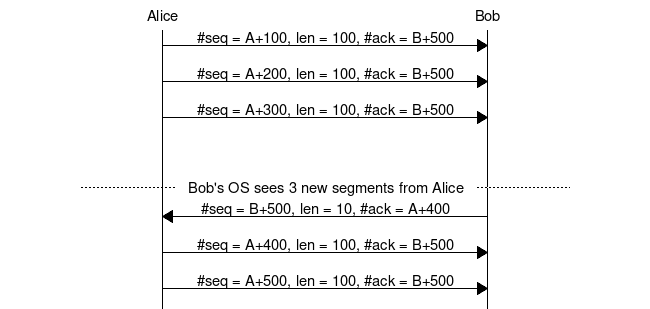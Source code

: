 msc {
 arcgradient = 0, width=650;

 A[label="Alice"], B[label="Bob"];

 A => B [label="#seq = A+100, len = 100, #ack = B+500"];
 A => B [label="#seq = A+200, len = 100, #ack = B+500"];
 A => B [label="#seq = A+300, len = 100, #ack = B+500"];
 
 |||;
 |||;
 --- [label="   Bob's OS sees 3 new segments from Alice   "];
 B => A [label="#seq = B+500, len = 10, #ack = A+400"];
 A => B [label="#seq = A+400, len = 100, #ack = B+500"];
 A => B [label="#seq = A+500, len = 100, #ack = B+500"];
}

